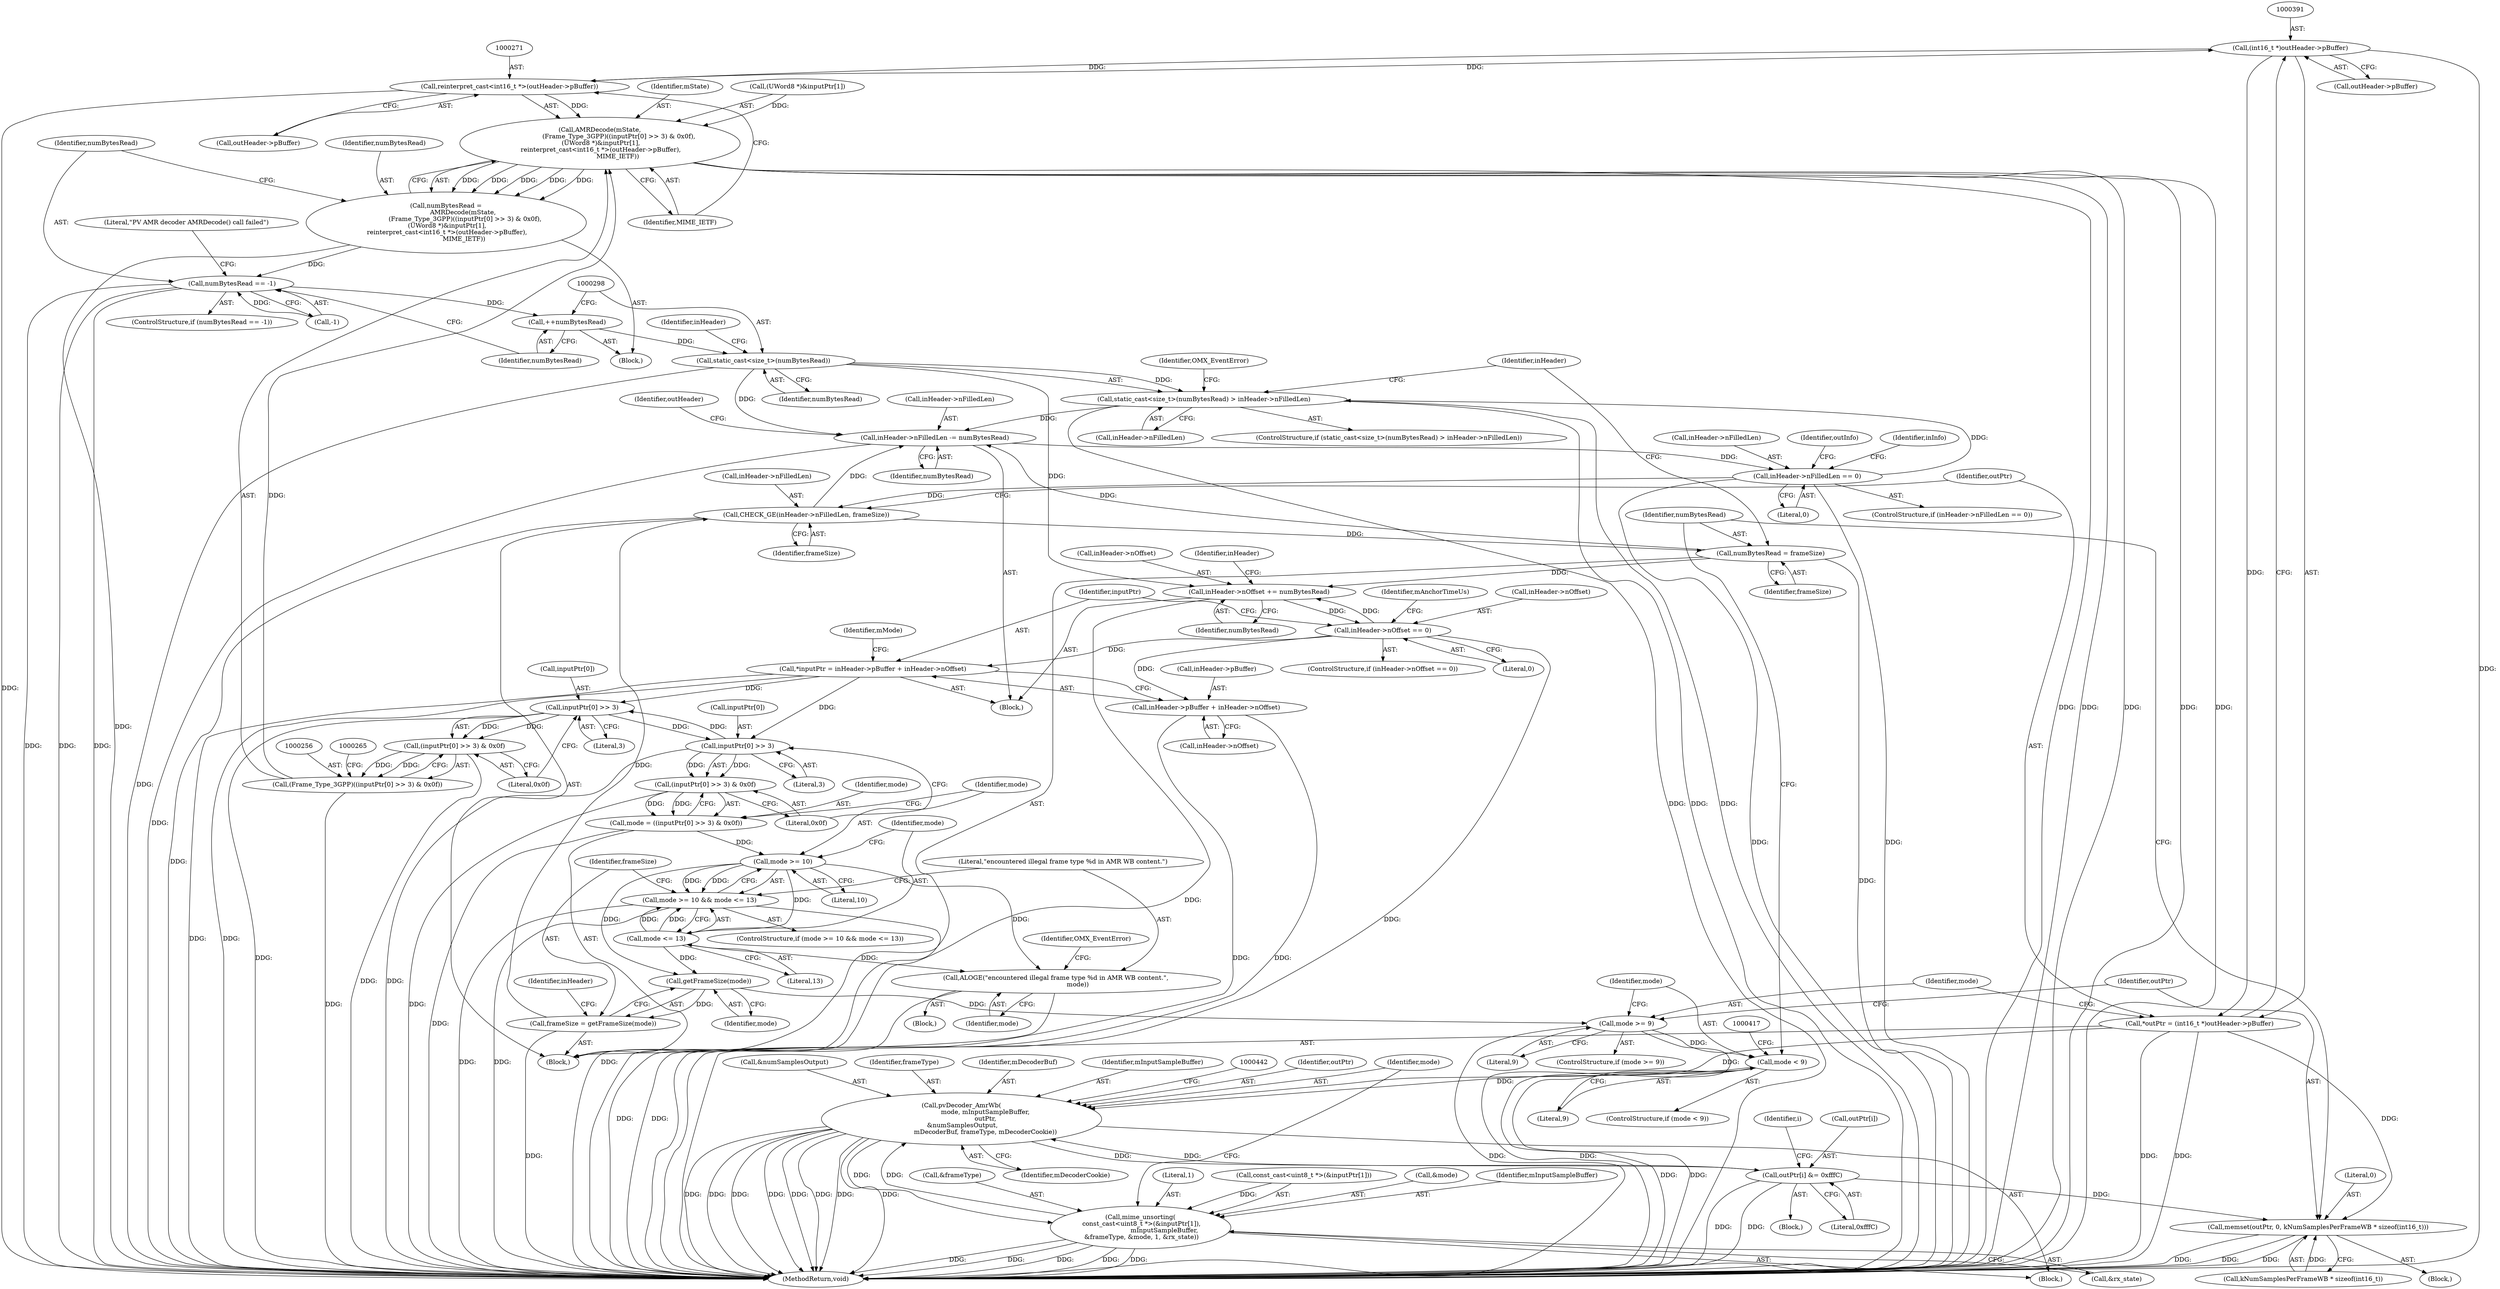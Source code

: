 digraph "1_Android_65756b4082cd79a2d99b2ccb5b392291fd53703f@pointer" {
"1000390" [label="(Call,(int16_t *)outHeader->pBuffer)"];
"1000270" [label="(Call,reinterpret_cast<int16_t *>(outHeader->pBuffer))"];
"1000390" [label="(Call,(int16_t *)outHeader->pBuffer)"];
"1000253" [label="(Call,AMRDecode(mState,\n                   (Frame_Type_3GPP)((inputPtr[0] >> 3) & 0x0f),\n (UWord8 *)&inputPtr[1],\n reinterpret_cast<int16_t *>(outHeader->pBuffer),\n                  MIME_IETF))"];
"1000251" [label="(Call,numBytesRead =\n                 AMRDecode(mState,\n                   (Frame_Type_3GPP)((inputPtr[0] >> 3) & 0x0f),\n (UWord8 *)&inputPtr[1],\n reinterpret_cast<int16_t *>(outHeader->pBuffer),\n                  MIME_IETF))"];
"1000277" [label="(Call,numBytesRead == -1)"];
"1000293" [label="(Call,++numBytesRead)"];
"1000297" [label="(Call,static_cast<size_t>(numBytesRead))"];
"1000296" [label="(Call,static_cast<size_t>(numBytesRead) > inHeader->nFilledLen)"];
"1000471" [label="(Call,inHeader->nFilledLen -= numBytesRead)"];
"1000518" [label="(Call,inHeader->nFilledLen == 0)"];
"1000382" [label="(Call,CHECK_GE(inHeader->nFilledLen, frameSize))"];
"1000463" [label="(Call,numBytesRead = frameSize)"];
"1000466" [label="(Call,inHeader->nOffset += numBytesRead)"];
"1000190" [label="(Call,inHeader->nOffset == 0)"];
"1000205" [label="(Call,*inputPtr = inHeader->pBuffer + inHeader->nOffset)"];
"1000258" [label="(Call,inputPtr[0] >> 3)"];
"1000257" [label="(Call,(inputPtr[0] >> 3) & 0x0f)"];
"1000255" [label="(Call,(Frame_Type_3GPP)((inputPtr[0] >> 3) & 0x0f))"];
"1000350" [label="(Call,inputPtr[0] >> 3)"];
"1000349" [label="(Call,(inputPtr[0] >> 3) & 0x0f)"];
"1000347" [label="(Call,mode = ((inputPtr[0] >> 3) & 0x0f))"];
"1000358" [label="(Call,mode >= 10)"];
"1000357" [label="(Call,mode >= 10 && mode <= 13)"];
"1000361" [label="(Call,mode <= 13)"];
"1000365" [label="(Call,ALOGE(\"encountered illegal frame type %d in AMR WB content.\",\n                      mode))"];
"1000380" [label="(Call,getFrameSize(mode))"];
"1000378" [label="(Call,frameSize = getFrameSize(mode))"];
"1000396" [label="(Call,mode >= 9)"];
"1000409" [label="(Call,mode < 9)"];
"1000431" [label="(Call,pvDecoder_AmrWb(\n                        mode, mInputSampleBuffer,\n                        outPtr,\n &numSamplesOutput,\n                        mDecoderBuf, frameType, mDecoderCookie))"];
"1000415" [label="(Call,mime_unsorting(\n const_cast<uint8_t *>(&inputPtr[1]),\n                        mInputSampleBuffer,\n &frameType, &mode, 1, &rx_state))"];
"1000458" [label="(Call,outPtr[i] &= 0xfffC)"];
"1000400" [label="(Call,memset(outPtr, 0, kNumSamplesPerFrameWB * sizeof(int16_t)))"];
"1000207" [label="(Call,inHeader->pBuffer + inHeader->nOffset)"];
"1000388" [label="(Call,*outPtr = (int16_t *)outHeader->pBuffer)"];
"1000402" [label="(Literal,0)"];
"1000384" [label="(Identifier,inHeader)"];
"1000276" [label="(ControlStructure,if (numBytesRead == -1))"];
"1000294" [label="(Identifier,numBytesRead)"];
"1000208" [label="(Call,inHeader->pBuffer)"];
"1000427" [label="(Literal,1)"];
"1000253" [label="(Call,AMRDecode(mState,\n                   (Frame_Type_3GPP)((inputPtr[0] >> 3) & 0x0f),\n (UWord8 *)&inputPtr[1],\n reinterpret_cast<int16_t *>(outHeader->pBuffer),\n                  MIME_IETF))"];
"1000191" [label="(Call,inHeader->nOffset)"];
"1000357" [label="(Call,mode >= 10 && mode <= 13)"];
"1000381" [label="(Identifier,mode)"];
"1000475" [label="(Identifier,numBytesRead)"];
"1000434" [label="(Identifier,outPtr)"];
"1000197" [label="(Identifier,mAnchorTimeUs)"];
"1000358" [label="(Call,mode >= 10)"];
"1000556" [label="(MethodReturn,void)"];
"1000190" [label="(Call,inHeader->nOffset == 0)"];
"1000275" [label="(Identifier,MIME_IETF)"];
"1000435" [label="(Call,&numSamplesOutput)"];
"1000390" [label="(Call,(int16_t *)outHeader->pBuffer)"];
"1000258" [label="(Call,inputPtr[0] >> 3)"];
"1000438" [label="(Identifier,frameType)"];
"1000356" [label="(ControlStructure,if (mode >= 10 && mode <= 13))"];
"1000366" [label="(Literal,\"encountered illegal frame type %d in AMR WB content.\")"];
"1000415" [label="(Call,mime_unsorting(\n const_cast<uint8_t *>(&inputPtr[1]),\n                        mInputSampleBuffer,\n &frameType, &mode, 1, &rx_state))"];
"1000348" [label="(Identifier,mode)"];
"1000401" [label="(Identifier,outPtr)"];
"1000272" [label="(Call,outHeader->pBuffer)"];
"1000458" [label="(Call,outPtr[i] &= 0xfffC)"];
"1000386" [label="(Identifier,frameSize)"];
"1000300" [label="(Call,inHeader->nFilledLen)"];
"1000456" [label="(Identifier,i)"];
"1000279" [label="(Call,-1)"];
"1000408" [label="(ControlStructure,if (mode < 9))"];
"1000468" [label="(Identifier,inHeader)"];
"1000465" [label="(Identifier,frameSize)"];
"1000361" [label="(Call,mode <= 13)"];
"1000296" [label="(Call,static_cast<size_t>(numBytesRead) > inHeader->nFilledLen)"];
"1000459" [label="(Call,outPtr[i])"];
"1000270" [label="(Call,reinterpret_cast<int16_t *>(outHeader->pBuffer))"];
"1000467" [label="(Call,inHeader->nOffset)"];
"1000410" [label="(Identifier,mode)"];
"1000355" [label="(Literal,0x0f)"];
"1000463" [label="(Call,numBytesRead = frameSize)"];
"1000428" [label="(Call,&rx_state)"];
"1000519" [label="(Call,inHeader->nFilledLen)"];
"1000351" [label="(Call,inputPtr[0])"];
"1000194" [label="(Literal,0)"];
"1000473" [label="(Identifier,inHeader)"];
"1000251" [label="(Call,numBytesRead =\n                 AMRDecode(mState,\n                   (Frame_Type_3GPP)((inputPtr[0] >> 3) & 0x0f),\n (UWord8 *)&inputPtr[1],\n reinterpret_cast<int16_t *>(outHeader->pBuffer),\n                  MIME_IETF))"];
"1000354" [label="(Literal,3)"];
"1000350" [label="(Call,inputPtr[0] >> 3)"];
"1000416" [label="(Call,const_cast<uint8_t *>(&inputPtr[1]))"];
"1000431" [label="(Call,pvDecoder_AmrWb(\n                        mode, mInputSampleBuffer,\n                        outPtr,\n &numSamplesOutput,\n                        mDecoderBuf, frameType, mDecoderCookie))"];
"1000369" [label="(Identifier,OMX_EventError)"];
"1000412" [label="(Block,)"];
"1000380" [label="(Call,getFrameSize(mode))"];
"1000425" [label="(Call,&mode)"];
"1000360" [label="(Literal,10)"];
"1000457" [label="(Block,)"];
"1000277" [label="(Call,numBytesRead == -1)"];
"1000211" [label="(Call,inHeader->nOffset)"];
"1000389" [label="(Identifier,outPtr)"];
"1000392" [label="(Call,outHeader->pBuffer)"];
"1000189" [label="(ControlStructure,if (inHeader->nOffset == 0))"];
"1000379" [label="(Identifier,frameSize)"];
"1000462" [label="(Literal,0xfffC)"];
"1000314" [label="(Block,)"];
"1000541" [label="(Identifier,outInfo)"];
"1000437" [label="(Identifier,mDecoderBuf)"];
"1000403" [label="(Call,kNumSamplesPerFrameWB * sizeof(int16_t))"];
"1000422" [label="(Identifier,mInputSampleBuffer)"];
"1000349" [label="(Call,(inputPtr[0] >> 3) & 0x0f)"];
"1000439" [label="(Identifier,mDecoderCookie)"];
"1000254" [label="(Identifier,mState)"];
"1000522" [label="(Literal,0)"];
"1000397" [label="(Identifier,mode)"];
"1000471" [label="(Call,inHeader->nFilledLen -= numBytesRead)"];
"1000347" [label="(Call,mode = ((inputPtr[0] >> 3) & 0x0f))"];
"1000295" [label="(ControlStructure,if (static_cast<size_t>(numBytesRead) > inHeader->nFilledLen))"];
"1000383" [label="(Call,inHeader->nFilledLen)"];
"1000278" [label="(Identifier,numBytesRead)"];
"1000217" [label="(Identifier,mMode)"];
"1000388" [label="(Call,*outPtr = (int16_t *)outHeader->pBuffer)"];
"1000257" [label="(Call,(inputPtr[0] >> 3) & 0x0f)"];
"1000255" [label="(Call,(Frame_Type_3GPP)((inputPtr[0] >> 3) & 0x0f))"];
"1000409" [label="(Call,mode < 9)"];
"1000526" [label="(Identifier,inInfo)"];
"1000399" [label="(Block,)"];
"1000259" [label="(Call,inputPtr[0])"];
"1000472" [label="(Call,inHeader->nFilledLen)"];
"1000283" [label="(Literal,\"PV AMR decoder AMRDecode() call failed\")"];
"1000301" [label="(Identifier,inHeader)"];
"1000293" [label="(Call,++numBytesRead)"];
"1000466" [label="(Call,inHeader->nOffset += numBytesRead)"];
"1000365" [label="(Call,ALOGE(\"encountered illegal frame type %d in AMR WB content.\",\n                      mode))"];
"1000378" [label="(Call,frameSize = getFrameSize(mode))"];
"1000263" [label="(Literal,0x0f)"];
"1000433" [label="(Identifier,mInputSampleBuffer)"];
"1000382" [label="(Call,CHECK_GE(inHeader->nFilledLen, frameSize))"];
"1000400" [label="(Call,memset(outPtr, 0, kNumSamplesPerFrameWB * sizeof(int16_t)))"];
"1000262" [label="(Literal,3)"];
"1000464" [label="(Identifier,numBytesRead)"];
"1000517" [label="(ControlStructure,if (inHeader->nFilledLen == 0))"];
"1000299" [label="(Identifier,numBytesRead)"];
"1000411" [label="(Literal,9)"];
"1000130" [label="(Block,)"];
"1000206" [label="(Identifier,inputPtr)"];
"1000518" [label="(Call,inHeader->nFilledLen == 0)"];
"1000395" [label="(ControlStructure,if (mode >= 9))"];
"1000423" [label="(Call,&frameType)"];
"1000205" [label="(Call,*inputPtr = inHeader->pBuffer + inHeader->nOffset)"];
"1000396" [label="(Call,mode >= 9)"];
"1000367" [label="(Identifier,mode)"];
"1000470" [label="(Identifier,numBytesRead)"];
"1000264" [label="(Call,(UWord8 *)&inputPtr[1])"];
"1000432" [label="(Identifier,mode)"];
"1000207" [label="(Call,inHeader->pBuffer + inHeader->nOffset)"];
"1000219" [label="(Block,)"];
"1000364" [label="(Block,)"];
"1000478" [label="(Identifier,outHeader)"];
"1000297" [label="(Call,static_cast<size_t>(numBytesRead))"];
"1000359" [label="(Identifier,mode)"];
"1000362" [label="(Identifier,mode)"];
"1000398" [label="(Literal,9)"];
"1000305" [label="(Identifier,OMX_EventError)"];
"1000363" [label="(Literal,13)"];
"1000252" [label="(Identifier,numBytesRead)"];
"1000390" -> "1000388"  [label="AST: "];
"1000390" -> "1000392"  [label="CFG: "];
"1000391" -> "1000390"  [label="AST: "];
"1000392" -> "1000390"  [label="AST: "];
"1000388" -> "1000390"  [label="CFG: "];
"1000390" -> "1000556"  [label="DDG: "];
"1000390" -> "1000270"  [label="DDG: "];
"1000390" -> "1000388"  [label="DDG: "];
"1000270" -> "1000390"  [label="DDG: "];
"1000270" -> "1000253"  [label="AST: "];
"1000270" -> "1000272"  [label="CFG: "];
"1000271" -> "1000270"  [label="AST: "];
"1000272" -> "1000270"  [label="AST: "];
"1000275" -> "1000270"  [label="CFG: "];
"1000270" -> "1000556"  [label="DDG: "];
"1000270" -> "1000253"  [label="DDG: "];
"1000253" -> "1000251"  [label="AST: "];
"1000253" -> "1000275"  [label="CFG: "];
"1000254" -> "1000253"  [label="AST: "];
"1000255" -> "1000253"  [label="AST: "];
"1000264" -> "1000253"  [label="AST: "];
"1000275" -> "1000253"  [label="AST: "];
"1000251" -> "1000253"  [label="CFG: "];
"1000253" -> "1000556"  [label="DDG: "];
"1000253" -> "1000556"  [label="DDG: "];
"1000253" -> "1000556"  [label="DDG: "];
"1000253" -> "1000556"  [label="DDG: "];
"1000253" -> "1000556"  [label="DDG: "];
"1000253" -> "1000251"  [label="DDG: "];
"1000253" -> "1000251"  [label="DDG: "];
"1000253" -> "1000251"  [label="DDG: "];
"1000253" -> "1000251"  [label="DDG: "];
"1000253" -> "1000251"  [label="DDG: "];
"1000255" -> "1000253"  [label="DDG: "];
"1000264" -> "1000253"  [label="DDG: "];
"1000251" -> "1000219"  [label="AST: "];
"1000252" -> "1000251"  [label="AST: "];
"1000278" -> "1000251"  [label="CFG: "];
"1000251" -> "1000556"  [label="DDG: "];
"1000251" -> "1000277"  [label="DDG: "];
"1000277" -> "1000276"  [label="AST: "];
"1000277" -> "1000279"  [label="CFG: "];
"1000278" -> "1000277"  [label="AST: "];
"1000279" -> "1000277"  [label="AST: "];
"1000283" -> "1000277"  [label="CFG: "];
"1000294" -> "1000277"  [label="CFG: "];
"1000277" -> "1000556"  [label="DDG: "];
"1000277" -> "1000556"  [label="DDG: "];
"1000277" -> "1000556"  [label="DDG: "];
"1000279" -> "1000277"  [label="DDG: "];
"1000277" -> "1000293"  [label="DDG: "];
"1000293" -> "1000219"  [label="AST: "];
"1000293" -> "1000294"  [label="CFG: "];
"1000294" -> "1000293"  [label="AST: "];
"1000298" -> "1000293"  [label="CFG: "];
"1000293" -> "1000297"  [label="DDG: "];
"1000297" -> "1000296"  [label="AST: "];
"1000297" -> "1000299"  [label="CFG: "];
"1000298" -> "1000297"  [label="AST: "];
"1000299" -> "1000297"  [label="AST: "];
"1000301" -> "1000297"  [label="CFG: "];
"1000297" -> "1000556"  [label="DDG: "];
"1000297" -> "1000296"  [label="DDG: "];
"1000297" -> "1000466"  [label="DDG: "];
"1000297" -> "1000471"  [label="DDG: "];
"1000296" -> "1000295"  [label="AST: "];
"1000296" -> "1000300"  [label="CFG: "];
"1000300" -> "1000296"  [label="AST: "];
"1000305" -> "1000296"  [label="CFG: "];
"1000468" -> "1000296"  [label="CFG: "];
"1000296" -> "1000556"  [label="DDG: "];
"1000296" -> "1000556"  [label="DDG: "];
"1000296" -> "1000556"  [label="DDG: "];
"1000518" -> "1000296"  [label="DDG: "];
"1000296" -> "1000471"  [label="DDG: "];
"1000471" -> "1000130"  [label="AST: "];
"1000471" -> "1000475"  [label="CFG: "];
"1000472" -> "1000471"  [label="AST: "];
"1000475" -> "1000471"  [label="AST: "];
"1000478" -> "1000471"  [label="CFG: "];
"1000471" -> "1000556"  [label="DDG: "];
"1000463" -> "1000471"  [label="DDG: "];
"1000382" -> "1000471"  [label="DDG: "];
"1000471" -> "1000518"  [label="DDG: "];
"1000518" -> "1000517"  [label="AST: "];
"1000518" -> "1000522"  [label="CFG: "];
"1000519" -> "1000518"  [label="AST: "];
"1000522" -> "1000518"  [label="AST: "];
"1000526" -> "1000518"  [label="CFG: "];
"1000541" -> "1000518"  [label="CFG: "];
"1000518" -> "1000556"  [label="DDG: "];
"1000518" -> "1000556"  [label="DDG: "];
"1000518" -> "1000382"  [label="DDG: "];
"1000382" -> "1000314"  [label="AST: "];
"1000382" -> "1000386"  [label="CFG: "];
"1000383" -> "1000382"  [label="AST: "];
"1000386" -> "1000382"  [label="AST: "];
"1000389" -> "1000382"  [label="CFG: "];
"1000382" -> "1000556"  [label="DDG: "];
"1000378" -> "1000382"  [label="DDG: "];
"1000382" -> "1000463"  [label="DDG: "];
"1000463" -> "1000314"  [label="AST: "];
"1000463" -> "1000465"  [label="CFG: "];
"1000464" -> "1000463"  [label="AST: "];
"1000465" -> "1000463"  [label="AST: "];
"1000468" -> "1000463"  [label="CFG: "];
"1000463" -> "1000556"  [label="DDG: "];
"1000463" -> "1000466"  [label="DDG: "];
"1000466" -> "1000130"  [label="AST: "];
"1000466" -> "1000470"  [label="CFG: "];
"1000467" -> "1000466"  [label="AST: "];
"1000470" -> "1000466"  [label="AST: "];
"1000473" -> "1000466"  [label="CFG: "];
"1000466" -> "1000556"  [label="DDG: "];
"1000466" -> "1000190"  [label="DDG: "];
"1000190" -> "1000466"  [label="DDG: "];
"1000190" -> "1000189"  [label="AST: "];
"1000190" -> "1000194"  [label="CFG: "];
"1000191" -> "1000190"  [label="AST: "];
"1000194" -> "1000190"  [label="AST: "];
"1000197" -> "1000190"  [label="CFG: "];
"1000206" -> "1000190"  [label="CFG: "];
"1000190" -> "1000556"  [label="DDG: "];
"1000190" -> "1000205"  [label="DDG: "];
"1000190" -> "1000207"  [label="DDG: "];
"1000205" -> "1000130"  [label="AST: "];
"1000205" -> "1000207"  [label="CFG: "];
"1000206" -> "1000205"  [label="AST: "];
"1000207" -> "1000205"  [label="AST: "];
"1000217" -> "1000205"  [label="CFG: "];
"1000205" -> "1000556"  [label="DDG: "];
"1000205" -> "1000556"  [label="DDG: "];
"1000205" -> "1000258"  [label="DDG: "];
"1000205" -> "1000350"  [label="DDG: "];
"1000258" -> "1000257"  [label="AST: "];
"1000258" -> "1000262"  [label="CFG: "];
"1000259" -> "1000258"  [label="AST: "];
"1000262" -> "1000258"  [label="AST: "];
"1000263" -> "1000258"  [label="CFG: "];
"1000258" -> "1000556"  [label="DDG: "];
"1000258" -> "1000257"  [label="DDG: "];
"1000258" -> "1000257"  [label="DDG: "];
"1000350" -> "1000258"  [label="DDG: "];
"1000258" -> "1000350"  [label="DDG: "];
"1000257" -> "1000255"  [label="AST: "];
"1000257" -> "1000263"  [label="CFG: "];
"1000263" -> "1000257"  [label="AST: "];
"1000255" -> "1000257"  [label="CFG: "];
"1000257" -> "1000556"  [label="DDG: "];
"1000257" -> "1000255"  [label="DDG: "];
"1000257" -> "1000255"  [label="DDG: "];
"1000256" -> "1000255"  [label="AST: "];
"1000265" -> "1000255"  [label="CFG: "];
"1000255" -> "1000556"  [label="DDG: "];
"1000350" -> "1000349"  [label="AST: "];
"1000350" -> "1000354"  [label="CFG: "];
"1000351" -> "1000350"  [label="AST: "];
"1000354" -> "1000350"  [label="AST: "];
"1000355" -> "1000350"  [label="CFG: "];
"1000350" -> "1000556"  [label="DDG: "];
"1000350" -> "1000349"  [label="DDG: "];
"1000350" -> "1000349"  [label="DDG: "];
"1000349" -> "1000347"  [label="AST: "];
"1000349" -> "1000355"  [label="CFG: "];
"1000355" -> "1000349"  [label="AST: "];
"1000347" -> "1000349"  [label="CFG: "];
"1000349" -> "1000556"  [label="DDG: "];
"1000349" -> "1000347"  [label="DDG: "];
"1000349" -> "1000347"  [label="DDG: "];
"1000347" -> "1000314"  [label="AST: "];
"1000348" -> "1000347"  [label="AST: "];
"1000359" -> "1000347"  [label="CFG: "];
"1000347" -> "1000556"  [label="DDG: "];
"1000347" -> "1000358"  [label="DDG: "];
"1000358" -> "1000357"  [label="AST: "];
"1000358" -> "1000360"  [label="CFG: "];
"1000359" -> "1000358"  [label="AST: "];
"1000360" -> "1000358"  [label="AST: "];
"1000362" -> "1000358"  [label="CFG: "];
"1000357" -> "1000358"  [label="CFG: "];
"1000358" -> "1000357"  [label="DDG: "];
"1000358" -> "1000357"  [label="DDG: "];
"1000358" -> "1000361"  [label="DDG: "];
"1000358" -> "1000365"  [label="DDG: "];
"1000358" -> "1000380"  [label="DDG: "];
"1000357" -> "1000356"  [label="AST: "];
"1000357" -> "1000361"  [label="CFG: "];
"1000361" -> "1000357"  [label="AST: "];
"1000366" -> "1000357"  [label="CFG: "];
"1000379" -> "1000357"  [label="CFG: "];
"1000357" -> "1000556"  [label="DDG: "];
"1000357" -> "1000556"  [label="DDG: "];
"1000357" -> "1000556"  [label="DDG: "];
"1000361" -> "1000357"  [label="DDG: "];
"1000361" -> "1000357"  [label="DDG: "];
"1000361" -> "1000363"  [label="CFG: "];
"1000362" -> "1000361"  [label="AST: "];
"1000363" -> "1000361"  [label="AST: "];
"1000361" -> "1000365"  [label="DDG: "];
"1000361" -> "1000380"  [label="DDG: "];
"1000365" -> "1000364"  [label="AST: "];
"1000365" -> "1000367"  [label="CFG: "];
"1000366" -> "1000365"  [label="AST: "];
"1000367" -> "1000365"  [label="AST: "];
"1000369" -> "1000365"  [label="CFG: "];
"1000365" -> "1000556"  [label="DDG: "];
"1000365" -> "1000556"  [label="DDG: "];
"1000380" -> "1000378"  [label="AST: "];
"1000380" -> "1000381"  [label="CFG: "];
"1000381" -> "1000380"  [label="AST: "];
"1000378" -> "1000380"  [label="CFG: "];
"1000380" -> "1000378"  [label="DDG: "];
"1000380" -> "1000396"  [label="DDG: "];
"1000378" -> "1000314"  [label="AST: "];
"1000379" -> "1000378"  [label="AST: "];
"1000384" -> "1000378"  [label="CFG: "];
"1000378" -> "1000556"  [label="DDG: "];
"1000396" -> "1000395"  [label="AST: "];
"1000396" -> "1000398"  [label="CFG: "];
"1000397" -> "1000396"  [label="AST: "];
"1000398" -> "1000396"  [label="AST: "];
"1000401" -> "1000396"  [label="CFG: "];
"1000410" -> "1000396"  [label="CFG: "];
"1000396" -> "1000556"  [label="DDG: "];
"1000396" -> "1000556"  [label="DDG: "];
"1000396" -> "1000409"  [label="DDG: "];
"1000409" -> "1000408"  [label="AST: "];
"1000409" -> "1000411"  [label="CFG: "];
"1000410" -> "1000409"  [label="AST: "];
"1000411" -> "1000409"  [label="AST: "];
"1000417" -> "1000409"  [label="CFG: "];
"1000464" -> "1000409"  [label="CFG: "];
"1000409" -> "1000556"  [label="DDG: "];
"1000409" -> "1000556"  [label="DDG: "];
"1000409" -> "1000431"  [label="DDG: "];
"1000431" -> "1000412"  [label="AST: "];
"1000431" -> "1000439"  [label="CFG: "];
"1000432" -> "1000431"  [label="AST: "];
"1000433" -> "1000431"  [label="AST: "];
"1000434" -> "1000431"  [label="AST: "];
"1000435" -> "1000431"  [label="AST: "];
"1000437" -> "1000431"  [label="AST: "];
"1000438" -> "1000431"  [label="AST: "];
"1000439" -> "1000431"  [label="AST: "];
"1000442" -> "1000431"  [label="CFG: "];
"1000431" -> "1000556"  [label="DDG: "];
"1000431" -> "1000556"  [label="DDG: "];
"1000431" -> "1000556"  [label="DDG: "];
"1000431" -> "1000556"  [label="DDG: "];
"1000431" -> "1000556"  [label="DDG: "];
"1000431" -> "1000556"  [label="DDG: "];
"1000431" -> "1000556"  [label="DDG: "];
"1000431" -> "1000556"  [label="DDG: "];
"1000431" -> "1000415"  [label="DDG: "];
"1000415" -> "1000431"  [label="DDG: "];
"1000458" -> "1000431"  [label="DDG: "];
"1000388" -> "1000431"  [label="DDG: "];
"1000431" -> "1000458"  [label="DDG: "];
"1000415" -> "1000412"  [label="AST: "];
"1000415" -> "1000428"  [label="CFG: "];
"1000416" -> "1000415"  [label="AST: "];
"1000422" -> "1000415"  [label="AST: "];
"1000423" -> "1000415"  [label="AST: "];
"1000425" -> "1000415"  [label="AST: "];
"1000427" -> "1000415"  [label="AST: "];
"1000428" -> "1000415"  [label="AST: "];
"1000432" -> "1000415"  [label="CFG: "];
"1000415" -> "1000556"  [label="DDG: "];
"1000415" -> "1000556"  [label="DDG: "];
"1000415" -> "1000556"  [label="DDG: "];
"1000415" -> "1000556"  [label="DDG: "];
"1000415" -> "1000556"  [label="DDG: "];
"1000416" -> "1000415"  [label="DDG: "];
"1000458" -> "1000457"  [label="AST: "];
"1000458" -> "1000462"  [label="CFG: "];
"1000459" -> "1000458"  [label="AST: "];
"1000462" -> "1000458"  [label="AST: "];
"1000456" -> "1000458"  [label="CFG: "];
"1000458" -> "1000556"  [label="DDG: "];
"1000458" -> "1000556"  [label="DDG: "];
"1000458" -> "1000400"  [label="DDG: "];
"1000400" -> "1000399"  [label="AST: "];
"1000400" -> "1000403"  [label="CFG: "];
"1000401" -> "1000400"  [label="AST: "];
"1000402" -> "1000400"  [label="AST: "];
"1000403" -> "1000400"  [label="AST: "];
"1000464" -> "1000400"  [label="CFG: "];
"1000400" -> "1000556"  [label="DDG: "];
"1000400" -> "1000556"  [label="DDG: "];
"1000400" -> "1000556"  [label="DDG: "];
"1000388" -> "1000400"  [label="DDG: "];
"1000403" -> "1000400"  [label="DDG: "];
"1000207" -> "1000211"  [label="CFG: "];
"1000208" -> "1000207"  [label="AST: "];
"1000211" -> "1000207"  [label="AST: "];
"1000207" -> "1000556"  [label="DDG: "];
"1000207" -> "1000556"  [label="DDG: "];
"1000388" -> "1000314"  [label="AST: "];
"1000389" -> "1000388"  [label="AST: "];
"1000397" -> "1000388"  [label="CFG: "];
"1000388" -> "1000556"  [label="DDG: "];
"1000388" -> "1000556"  [label="DDG: "];
}
